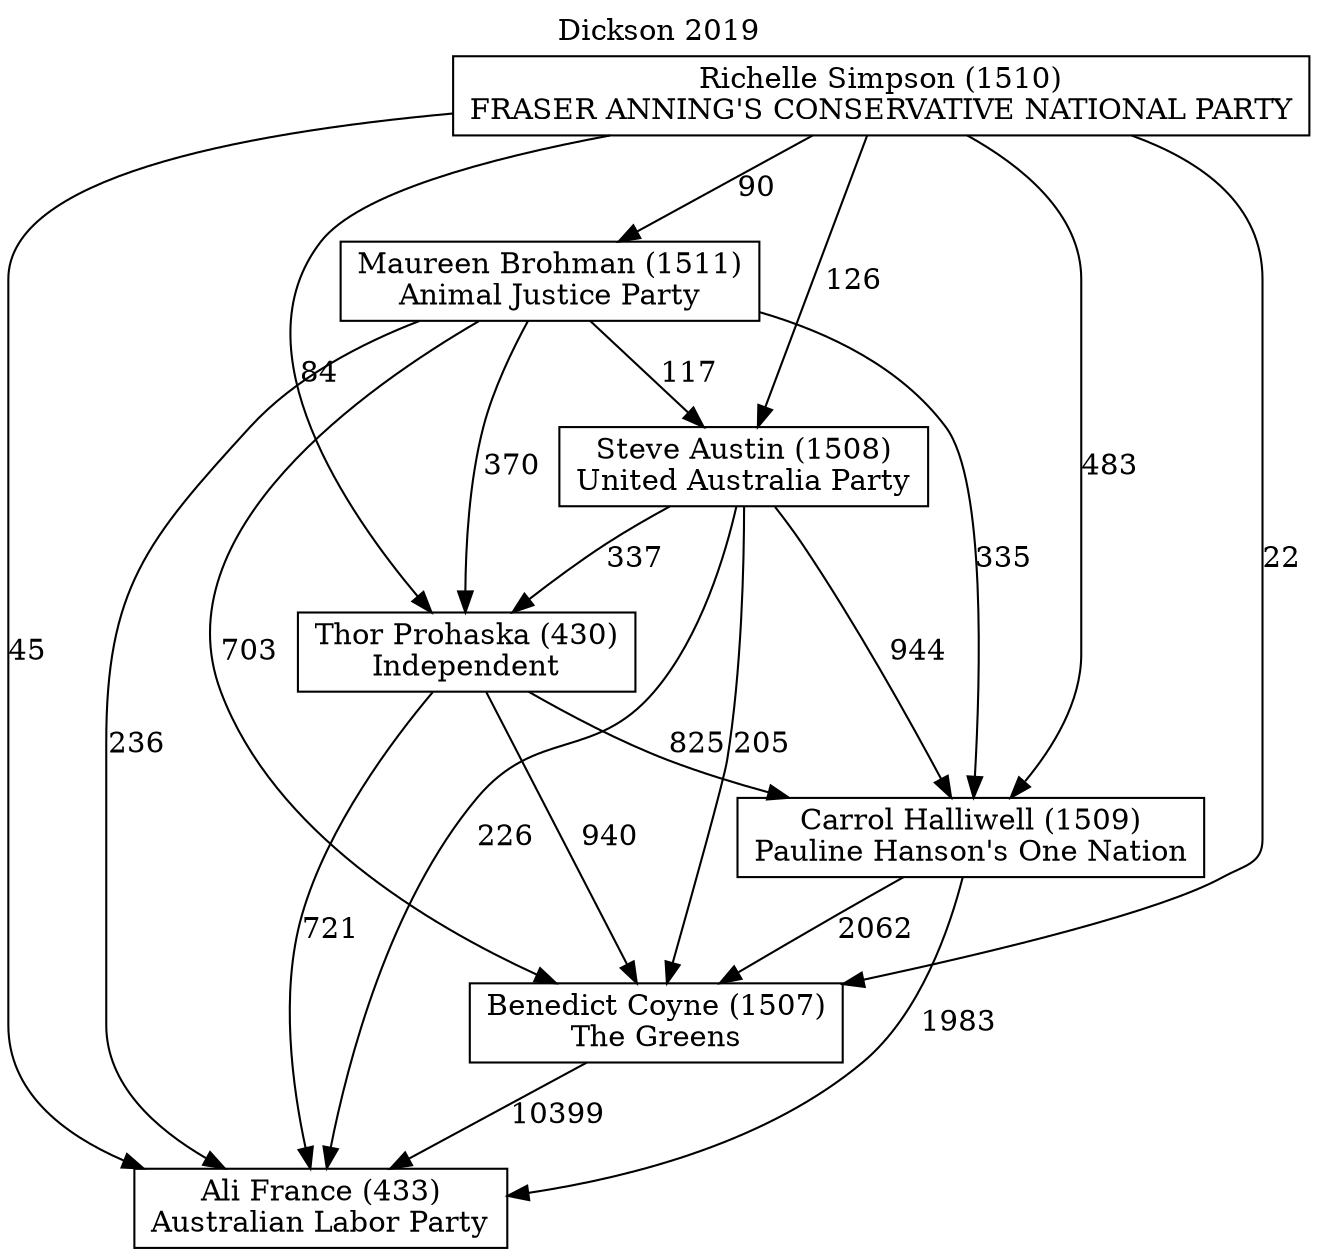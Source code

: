 // House preference flow
digraph "Ali France (433)_Dickson_2019" {
	graph [label="Dickson 2019" labelloc=t mclimit=10]
	node [shape=box]
	"Ali France (433)" [label="Ali France (433)
Australian Labor Party"]
	"Benedict Coyne (1507)" [label="Benedict Coyne (1507)
The Greens"]
	"Carrol Halliwell (1509)" [label="Carrol Halliwell (1509)
Pauline Hanson's One Nation"]
	"Maureen Brohman (1511)" [label="Maureen Brohman (1511)
Animal Justice Party"]
	"Richelle Simpson (1510)" [label="Richelle Simpson (1510)
FRASER ANNING'S CONSERVATIVE NATIONAL PARTY"]
	"Steve Austin (1508)" [label="Steve Austin (1508)
United Australia Party"]
	"Thor Prohaska (430)" [label="Thor Prohaska (430)
Independent"]
	"Benedict Coyne (1507)" -> "Ali France (433)" [label=10399]
	"Carrol Halliwell (1509)" -> "Ali France (433)" [label=1983]
	"Carrol Halliwell (1509)" -> "Benedict Coyne (1507)" [label=2062]
	"Maureen Brohman (1511)" -> "Ali France (433)" [label=236]
	"Maureen Brohman (1511)" -> "Benedict Coyne (1507)" [label=703]
	"Maureen Brohman (1511)" -> "Carrol Halliwell (1509)" [label=335]
	"Maureen Brohman (1511)" -> "Steve Austin (1508)" [label=117]
	"Maureen Brohman (1511)" -> "Thor Prohaska (430)" [label=370]
	"Richelle Simpson (1510)" -> "Ali France (433)" [label=45]
	"Richelle Simpson (1510)" -> "Benedict Coyne (1507)" [label=22]
	"Richelle Simpson (1510)" -> "Carrol Halliwell (1509)" [label=483]
	"Richelle Simpson (1510)" -> "Maureen Brohman (1511)" [label=90]
	"Richelle Simpson (1510)" -> "Steve Austin (1508)" [label=126]
	"Richelle Simpson (1510)" -> "Thor Prohaska (430)" [label=84]
	"Steve Austin (1508)" -> "Ali France (433)" [label=226]
	"Steve Austin (1508)" -> "Benedict Coyne (1507)" [label=205]
	"Steve Austin (1508)" -> "Carrol Halliwell (1509)" [label=944]
	"Steve Austin (1508)" -> "Thor Prohaska (430)" [label=337]
	"Thor Prohaska (430)" -> "Ali France (433)" [label=721]
	"Thor Prohaska (430)" -> "Benedict Coyne (1507)" [label=940]
	"Thor Prohaska (430)" -> "Carrol Halliwell (1509)" [label=825]
}
